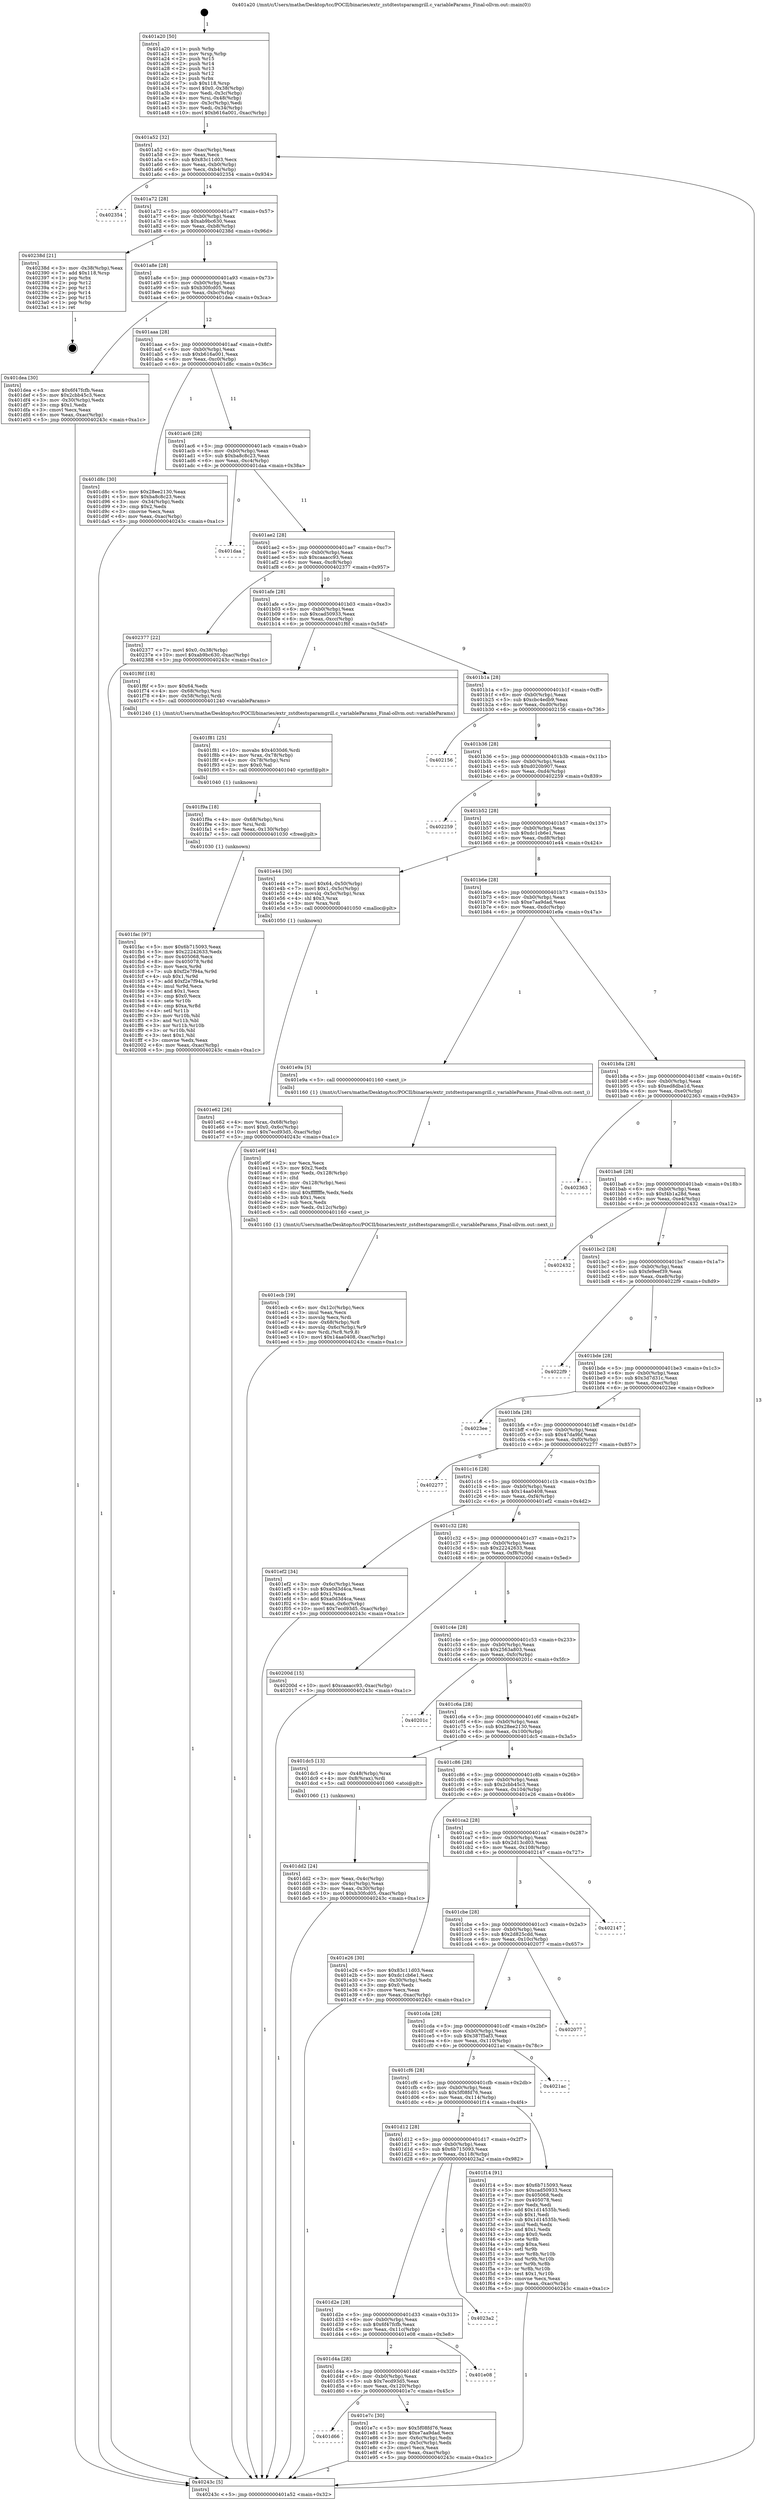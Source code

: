digraph "0x401a20" {
  label = "0x401a20 (/mnt/c/Users/mathe/Desktop/tcc/POCII/binaries/extr_zstdtestsparamgrill.c_variableParams_Final-ollvm.out::main(0))"
  labelloc = "t"
  node[shape=record]

  Entry [label="",width=0.3,height=0.3,shape=circle,fillcolor=black,style=filled]
  "0x401a52" [label="{
     0x401a52 [32]\l
     | [instrs]\l
     &nbsp;&nbsp;0x401a52 \<+6\>: mov -0xac(%rbp),%eax\l
     &nbsp;&nbsp;0x401a58 \<+2\>: mov %eax,%ecx\l
     &nbsp;&nbsp;0x401a5a \<+6\>: sub $0x83c11d03,%ecx\l
     &nbsp;&nbsp;0x401a60 \<+6\>: mov %eax,-0xb0(%rbp)\l
     &nbsp;&nbsp;0x401a66 \<+6\>: mov %ecx,-0xb4(%rbp)\l
     &nbsp;&nbsp;0x401a6c \<+6\>: je 0000000000402354 \<main+0x934\>\l
  }"]
  "0x402354" [label="{
     0x402354\l
  }", style=dashed]
  "0x401a72" [label="{
     0x401a72 [28]\l
     | [instrs]\l
     &nbsp;&nbsp;0x401a72 \<+5\>: jmp 0000000000401a77 \<main+0x57\>\l
     &nbsp;&nbsp;0x401a77 \<+6\>: mov -0xb0(%rbp),%eax\l
     &nbsp;&nbsp;0x401a7d \<+5\>: sub $0xab9bc630,%eax\l
     &nbsp;&nbsp;0x401a82 \<+6\>: mov %eax,-0xb8(%rbp)\l
     &nbsp;&nbsp;0x401a88 \<+6\>: je 000000000040238d \<main+0x96d\>\l
  }"]
  Exit [label="",width=0.3,height=0.3,shape=circle,fillcolor=black,style=filled,peripheries=2]
  "0x40238d" [label="{
     0x40238d [21]\l
     | [instrs]\l
     &nbsp;&nbsp;0x40238d \<+3\>: mov -0x38(%rbp),%eax\l
     &nbsp;&nbsp;0x402390 \<+7\>: add $0x118,%rsp\l
     &nbsp;&nbsp;0x402397 \<+1\>: pop %rbx\l
     &nbsp;&nbsp;0x402398 \<+2\>: pop %r12\l
     &nbsp;&nbsp;0x40239a \<+2\>: pop %r13\l
     &nbsp;&nbsp;0x40239c \<+2\>: pop %r14\l
     &nbsp;&nbsp;0x40239e \<+2\>: pop %r15\l
     &nbsp;&nbsp;0x4023a0 \<+1\>: pop %rbp\l
     &nbsp;&nbsp;0x4023a1 \<+1\>: ret\l
  }"]
  "0x401a8e" [label="{
     0x401a8e [28]\l
     | [instrs]\l
     &nbsp;&nbsp;0x401a8e \<+5\>: jmp 0000000000401a93 \<main+0x73\>\l
     &nbsp;&nbsp;0x401a93 \<+6\>: mov -0xb0(%rbp),%eax\l
     &nbsp;&nbsp;0x401a99 \<+5\>: sub $0xb30fcd05,%eax\l
     &nbsp;&nbsp;0x401a9e \<+6\>: mov %eax,-0xbc(%rbp)\l
     &nbsp;&nbsp;0x401aa4 \<+6\>: je 0000000000401dea \<main+0x3ca\>\l
  }"]
  "0x401fac" [label="{
     0x401fac [97]\l
     | [instrs]\l
     &nbsp;&nbsp;0x401fac \<+5\>: mov $0x6b715093,%eax\l
     &nbsp;&nbsp;0x401fb1 \<+5\>: mov $0x22242633,%edx\l
     &nbsp;&nbsp;0x401fb6 \<+7\>: mov 0x405068,%ecx\l
     &nbsp;&nbsp;0x401fbd \<+8\>: mov 0x405078,%r8d\l
     &nbsp;&nbsp;0x401fc5 \<+3\>: mov %ecx,%r9d\l
     &nbsp;&nbsp;0x401fc8 \<+7\>: sub $0xf2e7f94a,%r9d\l
     &nbsp;&nbsp;0x401fcf \<+4\>: sub $0x1,%r9d\l
     &nbsp;&nbsp;0x401fd3 \<+7\>: add $0xf2e7f94a,%r9d\l
     &nbsp;&nbsp;0x401fda \<+4\>: imul %r9d,%ecx\l
     &nbsp;&nbsp;0x401fde \<+3\>: and $0x1,%ecx\l
     &nbsp;&nbsp;0x401fe1 \<+3\>: cmp $0x0,%ecx\l
     &nbsp;&nbsp;0x401fe4 \<+4\>: sete %r10b\l
     &nbsp;&nbsp;0x401fe8 \<+4\>: cmp $0xa,%r8d\l
     &nbsp;&nbsp;0x401fec \<+4\>: setl %r11b\l
     &nbsp;&nbsp;0x401ff0 \<+3\>: mov %r10b,%bl\l
     &nbsp;&nbsp;0x401ff3 \<+3\>: and %r11b,%bl\l
     &nbsp;&nbsp;0x401ff6 \<+3\>: xor %r11b,%r10b\l
     &nbsp;&nbsp;0x401ff9 \<+3\>: or %r10b,%bl\l
     &nbsp;&nbsp;0x401ffc \<+3\>: test $0x1,%bl\l
     &nbsp;&nbsp;0x401fff \<+3\>: cmovne %edx,%eax\l
     &nbsp;&nbsp;0x402002 \<+6\>: mov %eax,-0xac(%rbp)\l
     &nbsp;&nbsp;0x402008 \<+5\>: jmp 000000000040243c \<main+0xa1c\>\l
  }"]
  "0x401dea" [label="{
     0x401dea [30]\l
     | [instrs]\l
     &nbsp;&nbsp;0x401dea \<+5\>: mov $0x6f47fcfb,%eax\l
     &nbsp;&nbsp;0x401def \<+5\>: mov $0x2cbb45c3,%ecx\l
     &nbsp;&nbsp;0x401df4 \<+3\>: mov -0x30(%rbp),%edx\l
     &nbsp;&nbsp;0x401df7 \<+3\>: cmp $0x1,%edx\l
     &nbsp;&nbsp;0x401dfa \<+3\>: cmovl %ecx,%eax\l
     &nbsp;&nbsp;0x401dfd \<+6\>: mov %eax,-0xac(%rbp)\l
     &nbsp;&nbsp;0x401e03 \<+5\>: jmp 000000000040243c \<main+0xa1c\>\l
  }"]
  "0x401aaa" [label="{
     0x401aaa [28]\l
     | [instrs]\l
     &nbsp;&nbsp;0x401aaa \<+5\>: jmp 0000000000401aaf \<main+0x8f\>\l
     &nbsp;&nbsp;0x401aaf \<+6\>: mov -0xb0(%rbp),%eax\l
     &nbsp;&nbsp;0x401ab5 \<+5\>: sub $0xb616a001,%eax\l
     &nbsp;&nbsp;0x401aba \<+6\>: mov %eax,-0xc0(%rbp)\l
     &nbsp;&nbsp;0x401ac0 \<+6\>: je 0000000000401d8c \<main+0x36c\>\l
  }"]
  "0x401f9a" [label="{
     0x401f9a [18]\l
     | [instrs]\l
     &nbsp;&nbsp;0x401f9a \<+4\>: mov -0x68(%rbp),%rsi\l
     &nbsp;&nbsp;0x401f9e \<+3\>: mov %rsi,%rdi\l
     &nbsp;&nbsp;0x401fa1 \<+6\>: mov %eax,-0x130(%rbp)\l
     &nbsp;&nbsp;0x401fa7 \<+5\>: call 0000000000401030 \<free@plt\>\l
     | [calls]\l
     &nbsp;&nbsp;0x401030 \{1\} (unknown)\l
  }"]
  "0x401d8c" [label="{
     0x401d8c [30]\l
     | [instrs]\l
     &nbsp;&nbsp;0x401d8c \<+5\>: mov $0x28ee2130,%eax\l
     &nbsp;&nbsp;0x401d91 \<+5\>: mov $0xba8c8c23,%ecx\l
     &nbsp;&nbsp;0x401d96 \<+3\>: mov -0x34(%rbp),%edx\l
     &nbsp;&nbsp;0x401d99 \<+3\>: cmp $0x2,%edx\l
     &nbsp;&nbsp;0x401d9c \<+3\>: cmovne %ecx,%eax\l
     &nbsp;&nbsp;0x401d9f \<+6\>: mov %eax,-0xac(%rbp)\l
     &nbsp;&nbsp;0x401da5 \<+5\>: jmp 000000000040243c \<main+0xa1c\>\l
  }"]
  "0x401ac6" [label="{
     0x401ac6 [28]\l
     | [instrs]\l
     &nbsp;&nbsp;0x401ac6 \<+5\>: jmp 0000000000401acb \<main+0xab\>\l
     &nbsp;&nbsp;0x401acb \<+6\>: mov -0xb0(%rbp),%eax\l
     &nbsp;&nbsp;0x401ad1 \<+5\>: sub $0xba8c8c23,%eax\l
     &nbsp;&nbsp;0x401ad6 \<+6\>: mov %eax,-0xc4(%rbp)\l
     &nbsp;&nbsp;0x401adc \<+6\>: je 0000000000401daa \<main+0x38a\>\l
  }"]
  "0x40243c" [label="{
     0x40243c [5]\l
     | [instrs]\l
     &nbsp;&nbsp;0x40243c \<+5\>: jmp 0000000000401a52 \<main+0x32\>\l
  }"]
  "0x401a20" [label="{
     0x401a20 [50]\l
     | [instrs]\l
     &nbsp;&nbsp;0x401a20 \<+1\>: push %rbp\l
     &nbsp;&nbsp;0x401a21 \<+3\>: mov %rsp,%rbp\l
     &nbsp;&nbsp;0x401a24 \<+2\>: push %r15\l
     &nbsp;&nbsp;0x401a26 \<+2\>: push %r14\l
     &nbsp;&nbsp;0x401a28 \<+2\>: push %r13\l
     &nbsp;&nbsp;0x401a2a \<+2\>: push %r12\l
     &nbsp;&nbsp;0x401a2c \<+1\>: push %rbx\l
     &nbsp;&nbsp;0x401a2d \<+7\>: sub $0x118,%rsp\l
     &nbsp;&nbsp;0x401a34 \<+7\>: movl $0x0,-0x38(%rbp)\l
     &nbsp;&nbsp;0x401a3b \<+3\>: mov %edi,-0x3c(%rbp)\l
     &nbsp;&nbsp;0x401a3e \<+4\>: mov %rsi,-0x48(%rbp)\l
     &nbsp;&nbsp;0x401a42 \<+3\>: mov -0x3c(%rbp),%edi\l
     &nbsp;&nbsp;0x401a45 \<+3\>: mov %edi,-0x34(%rbp)\l
     &nbsp;&nbsp;0x401a48 \<+10\>: movl $0xb616a001,-0xac(%rbp)\l
  }"]
  "0x401f81" [label="{
     0x401f81 [25]\l
     | [instrs]\l
     &nbsp;&nbsp;0x401f81 \<+10\>: movabs $0x4030d6,%rdi\l
     &nbsp;&nbsp;0x401f8b \<+4\>: mov %rax,-0x78(%rbp)\l
     &nbsp;&nbsp;0x401f8f \<+4\>: mov -0x78(%rbp),%rsi\l
     &nbsp;&nbsp;0x401f93 \<+2\>: mov $0x0,%al\l
     &nbsp;&nbsp;0x401f95 \<+5\>: call 0000000000401040 \<printf@plt\>\l
     | [calls]\l
     &nbsp;&nbsp;0x401040 \{1\} (unknown)\l
  }"]
  "0x401daa" [label="{
     0x401daa\l
  }", style=dashed]
  "0x401ae2" [label="{
     0x401ae2 [28]\l
     | [instrs]\l
     &nbsp;&nbsp;0x401ae2 \<+5\>: jmp 0000000000401ae7 \<main+0xc7\>\l
     &nbsp;&nbsp;0x401ae7 \<+6\>: mov -0xb0(%rbp),%eax\l
     &nbsp;&nbsp;0x401aed \<+5\>: sub $0xcaaacc93,%eax\l
     &nbsp;&nbsp;0x401af2 \<+6\>: mov %eax,-0xc8(%rbp)\l
     &nbsp;&nbsp;0x401af8 \<+6\>: je 0000000000402377 \<main+0x957\>\l
  }"]
  "0x401ecb" [label="{
     0x401ecb [39]\l
     | [instrs]\l
     &nbsp;&nbsp;0x401ecb \<+6\>: mov -0x12c(%rbp),%ecx\l
     &nbsp;&nbsp;0x401ed1 \<+3\>: imul %eax,%ecx\l
     &nbsp;&nbsp;0x401ed4 \<+3\>: movslq %ecx,%rdi\l
     &nbsp;&nbsp;0x401ed7 \<+4\>: mov -0x68(%rbp),%r8\l
     &nbsp;&nbsp;0x401edb \<+4\>: movslq -0x6c(%rbp),%r9\l
     &nbsp;&nbsp;0x401edf \<+4\>: mov %rdi,(%r8,%r9,8)\l
     &nbsp;&nbsp;0x401ee3 \<+10\>: movl $0x14aa0408,-0xac(%rbp)\l
     &nbsp;&nbsp;0x401eed \<+5\>: jmp 000000000040243c \<main+0xa1c\>\l
  }"]
  "0x402377" [label="{
     0x402377 [22]\l
     | [instrs]\l
     &nbsp;&nbsp;0x402377 \<+7\>: movl $0x0,-0x38(%rbp)\l
     &nbsp;&nbsp;0x40237e \<+10\>: movl $0xab9bc630,-0xac(%rbp)\l
     &nbsp;&nbsp;0x402388 \<+5\>: jmp 000000000040243c \<main+0xa1c\>\l
  }"]
  "0x401afe" [label="{
     0x401afe [28]\l
     | [instrs]\l
     &nbsp;&nbsp;0x401afe \<+5\>: jmp 0000000000401b03 \<main+0xe3\>\l
     &nbsp;&nbsp;0x401b03 \<+6\>: mov -0xb0(%rbp),%eax\l
     &nbsp;&nbsp;0x401b09 \<+5\>: sub $0xcad50933,%eax\l
     &nbsp;&nbsp;0x401b0e \<+6\>: mov %eax,-0xcc(%rbp)\l
     &nbsp;&nbsp;0x401b14 \<+6\>: je 0000000000401f6f \<main+0x54f\>\l
  }"]
  "0x401e9f" [label="{
     0x401e9f [44]\l
     | [instrs]\l
     &nbsp;&nbsp;0x401e9f \<+2\>: xor %ecx,%ecx\l
     &nbsp;&nbsp;0x401ea1 \<+5\>: mov $0x2,%edx\l
     &nbsp;&nbsp;0x401ea6 \<+6\>: mov %edx,-0x128(%rbp)\l
     &nbsp;&nbsp;0x401eac \<+1\>: cltd\l
     &nbsp;&nbsp;0x401ead \<+6\>: mov -0x128(%rbp),%esi\l
     &nbsp;&nbsp;0x401eb3 \<+2\>: idiv %esi\l
     &nbsp;&nbsp;0x401eb5 \<+6\>: imul $0xfffffffe,%edx,%edx\l
     &nbsp;&nbsp;0x401ebb \<+3\>: sub $0x1,%ecx\l
     &nbsp;&nbsp;0x401ebe \<+2\>: sub %ecx,%edx\l
     &nbsp;&nbsp;0x401ec0 \<+6\>: mov %edx,-0x12c(%rbp)\l
     &nbsp;&nbsp;0x401ec6 \<+5\>: call 0000000000401160 \<next_i\>\l
     | [calls]\l
     &nbsp;&nbsp;0x401160 \{1\} (/mnt/c/Users/mathe/Desktop/tcc/POCII/binaries/extr_zstdtestsparamgrill.c_variableParams_Final-ollvm.out::next_i)\l
  }"]
  "0x401f6f" [label="{
     0x401f6f [18]\l
     | [instrs]\l
     &nbsp;&nbsp;0x401f6f \<+5\>: mov $0x64,%edx\l
     &nbsp;&nbsp;0x401f74 \<+4\>: mov -0x68(%rbp),%rsi\l
     &nbsp;&nbsp;0x401f78 \<+4\>: mov -0x58(%rbp),%rdi\l
     &nbsp;&nbsp;0x401f7c \<+5\>: call 0000000000401240 \<variableParams\>\l
     | [calls]\l
     &nbsp;&nbsp;0x401240 \{1\} (/mnt/c/Users/mathe/Desktop/tcc/POCII/binaries/extr_zstdtestsparamgrill.c_variableParams_Final-ollvm.out::variableParams)\l
  }"]
  "0x401b1a" [label="{
     0x401b1a [28]\l
     | [instrs]\l
     &nbsp;&nbsp;0x401b1a \<+5\>: jmp 0000000000401b1f \<main+0xff\>\l
     &nbsp;&nbsp;0x401b1f \<+6\>: mov -0xb0(%rbp),%eax\l
     &nbsp;&nbsp;0x401b25 \<+5\>: sub $0xcbc4edb9,%eax\l
     &nbsp;&nbsp;0x401b2a \<+6\>: mov %eax,-0xd0(%rbp)\l
     &nbsp;&nbsp;0x401b30 \<+6\>: je 0000000000402156 \<main+0x736\>\l
  }"]
  "0x401d66" [label="{
     0x401d66\l
  }", style=dashed]
  "0x402156" [label="{
     0x402156\l
  }", style=dashed]
  "0x401b36" [label="{
     0x401b36 [28]\l
     | [instrs]\l
     &nbsp;&nbsp;0x401b36 \<+5\>: jmp 0000000000401b3b \<main+0x11b\>\l
     &nbsp;&nbsp;0x401b3b \<+6\>: mov -0xb0(%rbp),%eax\l
     &nbsp;&nbsp;0x401b41 \<+5\>: sub $0xd020b907,%eax\l
     &nbsp;&nbsp;0x401b46 \<+6\>: mov %eax,-0xd4(%rbp)\l
     &nbsp;&nbsp;0x401b4c \<+6\>: je 0000000000402259 \<main+0x839\>\l
  }"]
  "0x401e7c" [label="{
     0x401e7c [30]\l
     | [instrs]\l
     &nbsp;&nbsp;0x401e7c \<+5\>: mov $0x5f08fd76,%eax\l
     &nbsp;&nbsp;0x401e81 \<+5\>: mov $0xe7aa9dad,%ecx\l
     &nbsp;&nbsp;0x401e86 \<+3\>: mov -0x6c(%rbp),%edx\l
     &nbsp;&nbsp;0x401e89 \<+3\>: cmp -0x5c(%rbp),%edx\l
     &nbsp;&nbsp;0x401e8c \<+3\>: cmovl %ecx,%eax\l
     &nbsp;&nbsp;0x401e8f \<+6\>: mov %eax,-0xac(%rbp)\l
     &nbsp;&nbsp;0x401e95 \<+5\>: jmp 000000000040243c \<main+0xa1c\>\l
  }"]
  "0x402259" [label="{
     0x402259\l
  }", style=dashed]
  "0x401b52" [label="{
     0x401b52 [28]\l
     | [instrs]\l
     &nbsp;&nbsp;0x401b52 \<+5\>: jmp 0000000000401b57 \<main+0x137\>\l
     &nbsp;&nbsp;0x401b57 \<+6\>: mov -0xb0(%rbp),%eax\l
     &nbsp;&nbsp;0x401b5d \<+5\>: sub $0xdc1cb6e1,%eax\l
     &nbsp;&nbsp;0x401b62 \<+6\>: mov %eax,-0xd8(%rbp)\l
     &nbsp;&nbsp;0x401b68 \<+6\>: je 0000000000401e44 \<main+0x424\>\l
  }"]
  "0x401d4a" [label="{
     0x401d4a [28]\l
     | [instrs]\l
     &nbsp;&nbsp;0x401d4a \<+5\>: jmp 0000000000401d4f \<main+0x32f\>\l
     &nbsp;&nbsp;0x401d4f \<+6\>: mov -0xb0(%rbp),%eax\l
     &nbsp;&nbsp;0x401d55 \<+5\>: sub $0x7ecd93d5,%eax\l
     &nbsp;&nbsp;0x401d5a \<+6\>: mov %eax,-0x120(%rbp)\l
     &nbsp;&nbsp;0x401d60 \<+6\>: je 0000000000401e7c \<main+0x45c\>\l
  }"]
  "0x401e44" [label="{
     0x401e44 [30]\l
     | [instrs]\l
     &nbsp;&nbsp;0x401e44 \<+7\>: movl $0x64,-0x50(%rbp)\l
     &nbsp;&nbsp;0x401e4b \<+7\>: movl $0x1,-0x5c(%rbp)\l
     &nbsp;&nbsp;0x401e52 \<+4\>: movslq -0x5c(%rbp),%rax\l
     &nbsp;&nbsp;0x401e56 \<+4\>: shl $0x3,%rax\l
     &nbsp;&nbsp;0x401e5a \<+3\>: mov %rax,%rdi\l
     &nbsp;&nbsp;0x401e5d \<+5\>: call 0000000000401050 \<malloc@plt\>\l
     | [calls]\l
     &nbsp;&nbsp;0x401050 \{1\} (unknown)\l
  }"]
  "0x401b6e" [label="{
     0x401b6e [28]\l
     | [instrs]\l
     &nbsp;&nbsp;0x401b6e \<+5\>: jmp 0000000000401b73 \<main+0x153\>\l
     &nbsp;&nbsp;0x401b73 \<+6\>: mov -0xb0(%rbp),%eax\l
     &nbsp;&nbsp;0x401b79 \<+5\>: sub $0xe7aa9dad,%eax\l
     &nbsp;&nbsp;0x401b7e \<+6\>: mov %eax,-0xdc(%rbp)\l
     &nbsp;&nbsp;0x401b84 \<+6\>: je 0000000000401e9a \<main+0x47a\>\l
  }"]
  "0x401e08" [label="{
     0x401e08\l
  }", style=dashed]
  "0x401e9a" [label="{
     0x401e9a [5]\l
     | [instrs]\l
     &nbsp;&nbsp;0x401e9a \<+5\>: call 0000000000401160 \<next_i\>\l
     | [calls]\l
     &nbsp;&nbsp;0x401160 \{1\} (/mnt/c/Users/mathe/Desktop/tcc/POCII/binaries/extr_zstdtestsparamgrill.c_variableParams_Final-ollvm.out::next_i)\l
  }"]
  "0x401b8a" [label="{
     0x401b8a [28]\l
     | [instrs]\l
     &nbsp;&nbsp;0x401b8a \<+5\>: jmp 0000000000401b8f \<main+0x16f\>\l
     &nbsp;&nbsp;0x401b8f \<+6\>: mov -0xb0(%rbp),%eax\l
     &nbsp;&nbsp;0x401b95 \<+5\>: sub $0xed8dba1d,%eax\l
     &nbsp;&nbsp;0x401b9a \<+6\>: mov %eax,-0xe0(%rbp)\l
     &nbsp;&nbsp;0x401ba0 \<+6\>: je 0000000000402363 \<main+0x943\>\l
  }"]
  "0x401d2e" [label="{
     0x401d2e [28]\l
     | [instrs]\l
     &nbsp;&nbsp;0x401d2e \<+5\>: jmp 0000000000401d33 \<main+0x313\>\l
     &nbsp;&nbsp;0x401d33 \<+6\>: mov -0xb0(%rbp),%eax\l
     &nbsp;&nbsp;0x401d39 \<+5\>: sub $0x6f47fcfb,%eax\l
     &nbsp;&nbsp;0x401d3e \<+6\>: mov %eax,-0x11c(%rbp)\l
     &nbsp;&nbsp;0x401d44 \<+6\>: je 0000000000401e08 \<main+0x3e8\>\l
  }"]
  "0x402363" [label="{
     0x402363\l
  }", style=dashed]
  "0x401ba6" [label="{
     0x401ba6 [28]\l
     | [instrs]\l
     &nbsp;&nbsp;0x401ba6 \<+5\>: jmp 0000000000401bab \<main+0x18b\>\l
     &nbsp;&nbsp;0x401bab \<+6\>: mov -0xb0(%rbp),%eax\l
     &nbsp;&nbsp;0x401bb1 \<+5\>: sub $0xf4b1a28d,%eax\l
     &nbsp;&nbsp;0x401bb6 \<+6\>: mov %eax,-0xe4(%rbp)\l
     &nbsp;&nbsp;0x401bbc \<+6\>: je 0000000000402432 \<main+0xa12\>\l
  }"]
  "0x4023a2" [label="{
     0x4023a2\l
  }", style=dashed]
  "0x402432" [label="{
     0x402432\l
  }", style=dashed]
  "0x401bc2" [label="{
     0x401bc2 [28]\l
     | [instrs]\l
     &nbsp;&nbsp;0x401bc2 \<+5\>: jmp 0000000000401bc7 \<main+0x1a7\>\l
     &nbsp;&nbsp;0x401bc7 \<+6\>: mov -0xb0(%rbp),%eax\l
     &nbsp;&nbsp;0x401bcd \<+5\>: sub $0xfe9eef39,%eax\l
     &nbsp;&nbsp;0x401bd2 \<+6\>: mov %eax,-0xe8(%rbp)\l
     &nbsp;&nbsp;0x401bd8 \<+6\>: je 00000000004022f9 \<main+0x8d9\>\l
  }"]
  "0x401d12" [label="{
     0x401d12 [28]\l
     | [instrs]\l
     &nbsp;&nbsp;0x401d12 \<+5\>: jmp 0000000000401d17 \<main+0x2f7\>\l
     &nbsp;&nbsp;0x401d17 \<+6\>: mov -0xb0(%rbp),%eax\l
     &nbsp;&nbsp;0x401d1d \<+5\>: sub $0x6b715093,%eax\l
     &nbsp;&nbsp;0x401d22 \<+6\>: mov %eax,-0x118(%rbp)\l
     &nbsp;&nbsp;0x401d28 \<+6\>: je 00000000004023a2 \<main+0x982\>\l
  }"]
  "0x4022f9" [label="{
     0x4022f9\l
  }", style=dashed]
  "0x401bde" [label="{
     0x401bde [28]\l
     | [instrs]\l
     &nbsp;&nbsp;0x401bde \<+5\>: jmp 0000000000401be3 \<main+0x1c3\>\l
     &nbsp;&nbsp;0x401be3 \<+6\>: mov -0xb0(%rbp),%eax\l
     &nbsp;&nbsp;0x401be9 \<+5\>: sub $0x3d7d31c,%eax\l
     &nbsp;&nbsp;0x401bee \<+6\>: mov %eax,-0xec(%rbp)\l
     &nbsp;&nbsp;0x401bf4 \<+6\>: je 00000000004023ee \<main+0x9ce\>\l
  }"]
  "0x401f14" [label="{
     0x401f14 [91]\l
     | [instrs]\l
     &nbsp;&nbsp;0x401f14 \<+5\>: mov $0x6b715093,%eax\l
     &nbsp;&nbsp;0x401f19 \<+5\>: mov $0xcad50933,%ecx\l
     &nbsp;&nbsp;0x401f1e \<+7\>: mov 0x405068,%edx\l
     &nbsp;&nbsp;0x401f25 \<+7\>: mov 0x405078,%esi\l
     &nbsp;&nbsp;0x401f2c \<+2\>: mov %edx,%edi\l
     &nbsp;&nbsp;0x401f2e \<+6\>: add $0x1d14535b,%edi\l
     &nbsp;&nbsp;0x401f34 \<+3\>: sub $0x1,%edi\l
     &nbsp;&nbsp;0x401f37 \<+6\>: sub $0x1d14535b,%edi\l
     &nbsp;&nbsp;0x401f3d \<+3\>: imul %edi,%edx\l
     &nbsp;&nbsp;0x401f40 \<+3\>: and $0x1,%edx\l
     &nbsp;&nbsp;0x401f43 \<+3\>: cmp $0x0,%edx\l
     &nbsp;&nbsp;0x401f46 \<+4\>: sete %r8b\l
     &nbsp;&nbsp;0x401f4a \<+3\>: cmp $0xa,%esi\l
     &nbsp;&nbsp;0x401f4d \<+4\>: setl %r9b\l
     &nbsp;&nbsp;0x401f51 \<+3\>: mov %r8b,%r10b\l
     &nbsp;&nbsp;0x401f54 \<+3\>: and %r9b,%r10b\l
     &nbsp;&nbsp;0x401f57 \<+3\>: xor %r9b,%r8b\l
     &nbsp;&nbsp;0x401f5a \<+3\>: or %r8b,%r10b\l
     &nbsp;&nbsp;0x401f5d \<+4\>: test $0x1,%r10b\l
     &nbsp;&nbsp;0x401f61 \<+3\>: cmovne %ecx,%eax\l
     &nbsp;&nbsp;0x401f64 \<+6\>: mov %eax,-0xac(%rbp)\l
     &nbsp;&nbsp;0x401f6a \<+5\>: jmp 000000000040243c \<main+0xa1c\>\l
  }"]
  "0x4023ee" [label="{
     0x4023ee\l
  }", style=dashed]
  "0x401bfa" [label="{
     0x401bfa [28]\l
     | [instrs]\l
     &nbsp;&nbsp;0x401bfa \<+5\>: jmp 0000000000401bff \<main+0x1df\>\l
     &nbsp;&nbsp;0x401bff \<+6\>: mov -0xb0(%rbp),%eax\l
     &nbsp;&nbsp;0x401c05 \<+5\>: sub $0x47da9bf,%eax\l
     &nbsp;&nbsp;0x401c0a \<+6\>: mov %eax,-0xf0(%rbp)\l
     &nbsp;&nbsp;0x401c10 \<+6\>: je 0000000000402277 \<main+0x857\>\l
  }"]
  "0x401cf6" [label="{
     0x401cf6 [28]\l
     | [instrs]\l
     &nbsp;&nbsp;0x401cf6 \<+5\>: jmp 0000000000401cfb \<main+0x2db\>\l
     &nbsp;&nbsp;0x401cfb \<+6\>: mov -0xb0(%rbp),%eax\l
     &nbsp;&nbsp;0x401d01 \<+5\>: sub $0x5f08fd76,%eax\l
     &nbsp;&nbsp;0x401d06 \<+6\>: mov %eax,-0x114(%rbp)\l
     &nbsp;&nbsp;0x401d0c \<+6\>: je 0000000000401f14 \<main+0x4f4\>\l
  }"]
  "0x402277" [label="{
     0x402277\l
  }", style=dashed]
  "0x401c16" [label="{
     0x401c16 [28]\l
     | [instrs]\l
     &nbsp;&nbsp;0x401c16 \<+5\>: jmp 0000000000401c1b \<main+0x1fb\>\l
     &nbsp;&nbsp;0x401c1b \<+6\>: mov -0xb0(%rbp),%eax\l
     &nbsp;&nbsp;0x401c21 \<+5\>: sub $0x14aa0408,%eax\l
     &nbsp;&nbsp;0x401c26 \<+6\>: mov %eax,-0xf4(%rbp)\l
     &nbsp;&nbsp;0x401c2c \<+6\>: je 0000000000401ef2 \<main+0x4d2\>\l
  }"]
  "0x4021ac" [label="{
     0x4021ac\l
  }", style=dashed]
  "0x401ef2" [label="{
     0x401ef2 [34]\l
     | [instrs]\l
     &nbsp;&nbsp;0x401ef2 \<+3\>: mov -0x6c(%rbp),%eax\l
     &nbsp;&nbsp;0x401ef5 \<+5\>: sub $0xa0d3d4ca,%eax\l
     &nbsp;&nbsp;0x401efa \<+3\>: add $0x1,%eax\l
     &nbsp;&nbsp;0x401efd \<+5\>: add $0xa0d3d4ca,%eax\l
     &nbsp;&nbsp;0x401f02 \<+3\>: mov %eax,-0x6c(%rbp)\l
     &nbsp;&nbsp;0x401f05 \<+10\>: movl $0x7ecd93d5,-0xac(%rbp)\l
     &nbsp;&nbsp;0x401f0f \<+5\>: jmp 000000000040243c \<main+0xa1c\>\l
  }"]
  "0x401c32" [label="{
     0x401c32 [28]\l
     | [instrs]\l
     &nbsp;&nbsp;0x401c32 \<+5\>: jmp 0000000000401c37 \<main+0x217\>\l
     &nbsp;&nbsp;0x401c37 \<+6\>: mov -0xb0(%rbp),%eax\l
     &nbsp;&nbsp;0x401c3d \<+5\>: sub $0x22242633,%eax\l
     &nbsp;&nbsp;0x401c42 \<+6\>: mov %eax,-0xf8(%rbp)\l
     &nbsp;&nbsp;0x401c48 \<+6\>: je 000000000040200d \<main+0x5ed\>\l
  }"]
  "0x401cda" [label="{
     0x401cda [28]\l
     | [instrs]\l
     &nbsp;&nbsp;0x401cda \<+5\>: jmp 0000000000401cdf \<main+0x2bf\>\l
     &nbsp;&nbsp;0x401cdf \<+6\>: mov -0xb0(%rbp),%eax\l
     &nbsp;&nbsp;0x401ce5 \<+5\>: sub $0x387f5af3,%eax\l
     &nbsp;&nbsp;0x401cea \<+6\>: mov %eax,-0x110(%rbp)\l
     &nbsp;&nbsp;0x401cf0 \<+6\>: je 00000000004021ac \<main+0x78c\>\l
  }"]
  "0x40200d" [label="{
     0x40200d [15]\l
     | [instrs]\l
     &nbsp;&nbsp;0x40200d \<+10\>: movl $0xcaaacc93,-0xac(%rbp)\l
     &nbsp;&nbsp;0x402017 \<+5\>: jmp 000000000040243c \<main+0xa1c\>\l
  }"]
  "0x401c4e" [label="{
     0x401c4e [28]\l
     | [instrs]\l
     &nbsp;&nbsp;0x401c4e \<+5\>: jmp 0000000000401c53 \<main+0x233\>\l
     &nbsp;&nbsp;0x401c53 \<+6\>: mov -0xb0(%rbp),%eax\l
     &nbsp;&nbsp;0x401c59 \<+5\>: sub $0x2563a803,%eax\l
     &nbsp;&nbsp;0x401c5e \<+6\>: mov %eax,-0xfc(%rbp)\l
     &nbsp;&nbsp;0x401c64 \<+6\>: je 000000000040201c \<main+0x5fc\>\l
  }"]
  "0x402077" [label="{
     0x402077\l
  }", style=dashed]
  "0x40201c" [label="{
     0x40201c\l
  }", style=dashed]
  "0x401c6a" [label="{
     0x401c6a [28]\l
     | [instrs]\l
     &nbsp;&nbsp;0x401c6a \<+5\>: jmp 0000000000401c6f \<main+0x24f\>\l
     &nbsp;&nbsp;0x401c6f \<+6\>: mov -0xb0(%rbp),%eax\l
     &nbsp;&nbsp;0x401c75 \<+5\>: sub $0x28ee2130,%eax\l
     &nbsp;&nbsp;0x401c7a \<+6\>: mov %eax,-0x100(%rbp)\l
     &nbsp;&nbsp;0x401c80 \<+6\>: je 0000000000401dc5 \<main+0x3a5\>\l
  }"]
  "0x401cbe" [label="{
     0x401cbe [28]\l
     | [instrs]\l
     &nbsp;&nbsp;0x401cbe \<+5\>: jmp 0000000000401cc3 \<main+0x2a3\>\l
     &nbsp;&nbsp;0x401cc3 \<+6\>: mov -0xb0(%rbp),%eax\l
     &nbsp;&nbsp;0x401cc9 \<+5\>: sub $0x2d825cdd,%eax\l
     &nbsp;&nbsp;0x401cce \<+6\>: mov %eax,-0x10c(%rbp)\l
     &nbsp;&nbsp;0x401cd4 \<+6\>: je 0000000000402077 \<main+0x657\>\l
  }"]
  "0x401dc5" [label="{
     0x401dc5 [13]\l
     | [instrs]\l
     &nbsp;&nbsp;0x401dc5 \<+4\>: mov -0x48(%rbp),%rax\l
     &nbsp;&nbsp;0x401dc9 \<+4\>: mov 0x8(%rax),%rdi\l
     &nbsp;&nbsp;0x401dcd \<+5\>: call 0000000000401060 \<atoi@plt\>\l
     | [calls]\l
     &nbsp;&nbsp;0x401060 \{1\} (unknown)\l
  }"]
  "0x401c86" [label="{
     0x401c86 [28]\l
     | [instrs]\l
     &nbsp;&nbsp;0x401c86 \<+5\>: jmp 0000000000401c8b \<main+0x26b\>\l
     &nbsp;&nbsp;0x401c8b \<+6\>: mov -0xb0(%rbp),%eax\l
     &nbsp;&nbsp;0x401c91 \<+5\>: sub $0x2cbb45c3,%eax\l
     &nbsp;&nbsp;0x401c96 \<+6\>: mov %eax,-0x104(%rbp)\l
     &nbsp;&nbsp;0x401c9c \<+6\>: je 0000000000401e26 \<main+0x406\>\l
  }"]
  "0x401dd2" [label="{
     0x401dd2 [24]\l
     | [instrs]\l
     &nbsp;&nbsp;0x401dd2 \<+3\>: mov %eax,-0x4c(%rbp)\l
     &nbsp;&nbsp;0x401dd5 \<+3\>: mov -0x4c(%rbp),%eax\l
     &nbsp;&nbsp;0x401dd8 \<+3\>: mov %eax,-0x30(%rbp)\l
     &nbsp;&nbsp;0x401ddb \<+10\>: movl $0xb30fcd05,-0xac(%rbp)\l
     &nbsp;&nbsp;0x401de5 \<+5\>: jmp 000000000040243c \<main+0xa1c\>\l
  }"]
  "0x402147" [label="{
     0x402147\l
  }", style=dashed]
  "0x401e26" [label="{
     0x401e26 [30]\l
     | [instrs]\l
     &nbsp;&nbsp;0x401e26 \<+5\>: mov $0x83c11d03,%eax\l
     &nbsp;&nbsp;0x401e2b \<+5\>: mov $0xdc1cb6e1,%ecx\l
     &nbsp;&nbsp;0x401e30 \<+3\>: mov -0x30(%rbp),%edx\l
     &nbsp;&nbsp;0x401e33 \<+3\>: cmp $0x0,%edx\l
     &nbsp;&nbsp;0x401e36 \<+3\>: cmove %ecx,%eax\l
     &nbsp;&nbsp;0x401e39 \<+6\>: mov %eax,-0xac(%rbp)\l
     &nbsp;&nbsp;0x401e3f \<+5\>: jmp 000000000040243c \<main+0xa1c\>\l
  }"]
  "0x401ca2" [label="{
     0x401ca2 [28]\l
     | [instrs]\l
     &nbsp;&nbsp;0x401ca2 \<+5\>: jmp 0000000000401ca7 \<main+0x287\>\l
     &nbsp;&nbsp;0x401ca7 \<+6\>: mov -0xb0(%rbp),%eax\l
     &nbsp;&nbsp;0x401cad \<+5\>: sub $0x2d13cd03,%eax\l
     &nbsp;&nbsp;0x401cb2 \<+6\>: mov %eax,-0x108(%rbp)\l
     &nbsp;&nbsp;0x401cb8 \<+6\>: je 0000000000402147 \<main+0x727\>\l
  }"]
  "0x401e62" [label="{
     0x401e62 [26]\l
     | [instrs]\l
     &nbsp;&nbsp;0x401e62 \<+4\>: mov %rax,-0x68(%rbp)\l
     &nbsp;&nbsp;0x401e66 \<+7\>: movl $0x0,-0x6c(%rbp)\l
     &nbsp;&nbsp;0x401e6d \<+10\>: movl $0x7ecd93d5,-0xac(%rbp)\l
     &nbsp;&nbsp;0x401e77 \<+5\>: jmp 000000000040243c \<main+0xa1c\>\l
  }"]
  Entry -> "0x401a20" [label=" 1"]
  "0x401a52" -> "0x402354" [label=" 0"]
  "0x401a52" -> "0x401a72" [label=" 14"]
  "0x40238d" -> Exit [label=" 1"]
  "0x401a72" -> "0x40238d" [label=" 1"]
  "0x401a72" -> "0x401a8e" [label=" 13"]
  "0x402377" -> "0x40243c" [label=" 1"]
  "0x401a8e" -> "0x401dea" [label=" 1"]
  "0x401a8e" -> "0x401aaa" [label=" 12"]
  "0x40200d" -> "0x40243c" [label=" 1"]
  "0x401aaa" -> "0x401d8c" [label=" 1"]
  "0x401aaa" -> "0x401ac6" [label=" 11"]
  "0x401d8c" -> "0x40243c" [label=" 1"]
  "0x401a20" -> "0x401a52" [label=" 1"]
  "0x40243c" -> "0x401a52" [label=" 13"]
  "0x401fac" -> "0x40243c" [label=" 1"]
  "0x401ac6" -> "0x401daa" [label=" 0"]
  "0x401ac6" -> "0x401ae2" [label=" 11"]
  "0x401f9a" -> "0x401fac" [label=" 1"]
  "0x401ae2" -> "0x402377" [label=" 1"]
  "0x401ae2" -> "0x401afe" [label=" 10"]
  "0x401f81" -> "0x401f9a" [label=" 1"]
  "0x401afe" -> "0x401f6f" [label=" 1"]
  "0x401afe" -> "0x401b1a" [label=" 9"]
  "0x401f6f" -> "0x401f81" [label=" 1"]
  "0x401b1a" -> "0x402156" [label=" 0"]
  "0x401b1a" -> "0x401b36" [label=" 9"]
  "0x401f14" -> "0x40243c" [label=" 1"]
  "0x401b36" -> "0x402259" [label=" 0"]
  "0x401b36" -> "0x401b52" [label=" 9"]
  "0x401ef2" -> "0x40243c" [label=" 1"]
  "0x401b52" -> "0x401e44" [label=" 1"]
  "0x401b52" -> "0x401b6e" [label=" 8"]
  "0x401e9f" -> "0x401ecb" [label=" 1"]
  "0x401b6e" -> "0x401e9a" [label=" 1"]
  "0x401b6e" -> "0x401b8a" [label=" 7"]
  "0x401e9a" -> "0x401e9f" [label=" 1"]
  "0x401b8a" -> "0x402363" [label=" 0"]
  "0x401b8a" -> "0x401ba6" [label=" 7"]
  "0x401d4a" -> "0x401d66" [label=" 0"]
  "0x401ba6" -> "0x402432" [label=" 0"]
  "0x401ba6" -> "0x401bc2" [label=" 7"]
  "0x401d4a" -> "0x401e7c" [label=" 2"]
  "0x401bc2" -> "0x4022f9" [label=" 0"]
  "0x401bc2" -> "0x401bde" [label=" 7"]
  "0x401d2e" -> "0x401d4a" [label=" 2"]
  "0x401bde" -> "0x4023ee" [label=" 0"]
  "0x401bde" -> "0x401bfa" [label=" 7"]
  "0x401d2e" -> "0x401e08" [label=" 0"]
  "0x401bfa" -> "0x402277" [label=" 0"]
  "0x401bfa" -> "0x401c16" [label=" 7"]
  "0x401d12" -> "0x401d2e" [label=" 2"]
  "0x401c16" -> "0x401ef2" [label=" 1"]
  "0x401c16" -> "0x401c32" [label=" 6"]
  "0x401d12" -> "0x4023a2" [label=" 0"]
  "0x401c32" -> "0x40200d" [label=" 1"]
  "0x401c32" -> "0x401c4e" [label=" 5"]
  "0x401cf6" -> "0x401d12" [label=" 2"]
  "0x401c4e" -> "0x40201c" [label=" 0"]
  "0x401c4e" -> "0x401c6a" [label=" 5"]
  "0x401cf6" -> "0x401f14" [label=" 1"]
  "0x401c6a" -> "0x401dc5" [label=" 1"]
  "0x401c6a" -> "0x401c86" [label=" 4"]
  "0x401dc5" -> "0x401dd2" [label=" 1"]
  "0x401dd2" -> "0x40243c" [label=" 1"]
  "0x401dea" -> "0x40243c" [label=" 1"]
  "0x401cda" -> "0x401cf6" [label=" 3"]
  "0x401c86" -> "0x401e26" [label=" 1"]
  "0x401c86" -> "0x401ca2" [label=" 3"]
  "0x401e26" -> "0x40243c" [label=" 1"]
  "0x401e44" -> "0x401e62" [label=" 1"]
  "0x401e62" -> "0x40243c" [label=" 1"]
  "0x401cda" -> "0x4021ac" [label=" 0"]
  "0x401ca2" -> "0x402147" [label=" 0"]
  "0x401ca2" -> "0x401cbe" [label=" 3"]
  "0x401e7c" -> "0x40243c" [label=" 2"]
  "0x401cbe" -> "0x402077" [label=" 0"]
  "0x401cbe" -> "0x401cda" [label=" 3"]
  "0x401ecb" -> "0x40243c" [label=" 1"]
}
